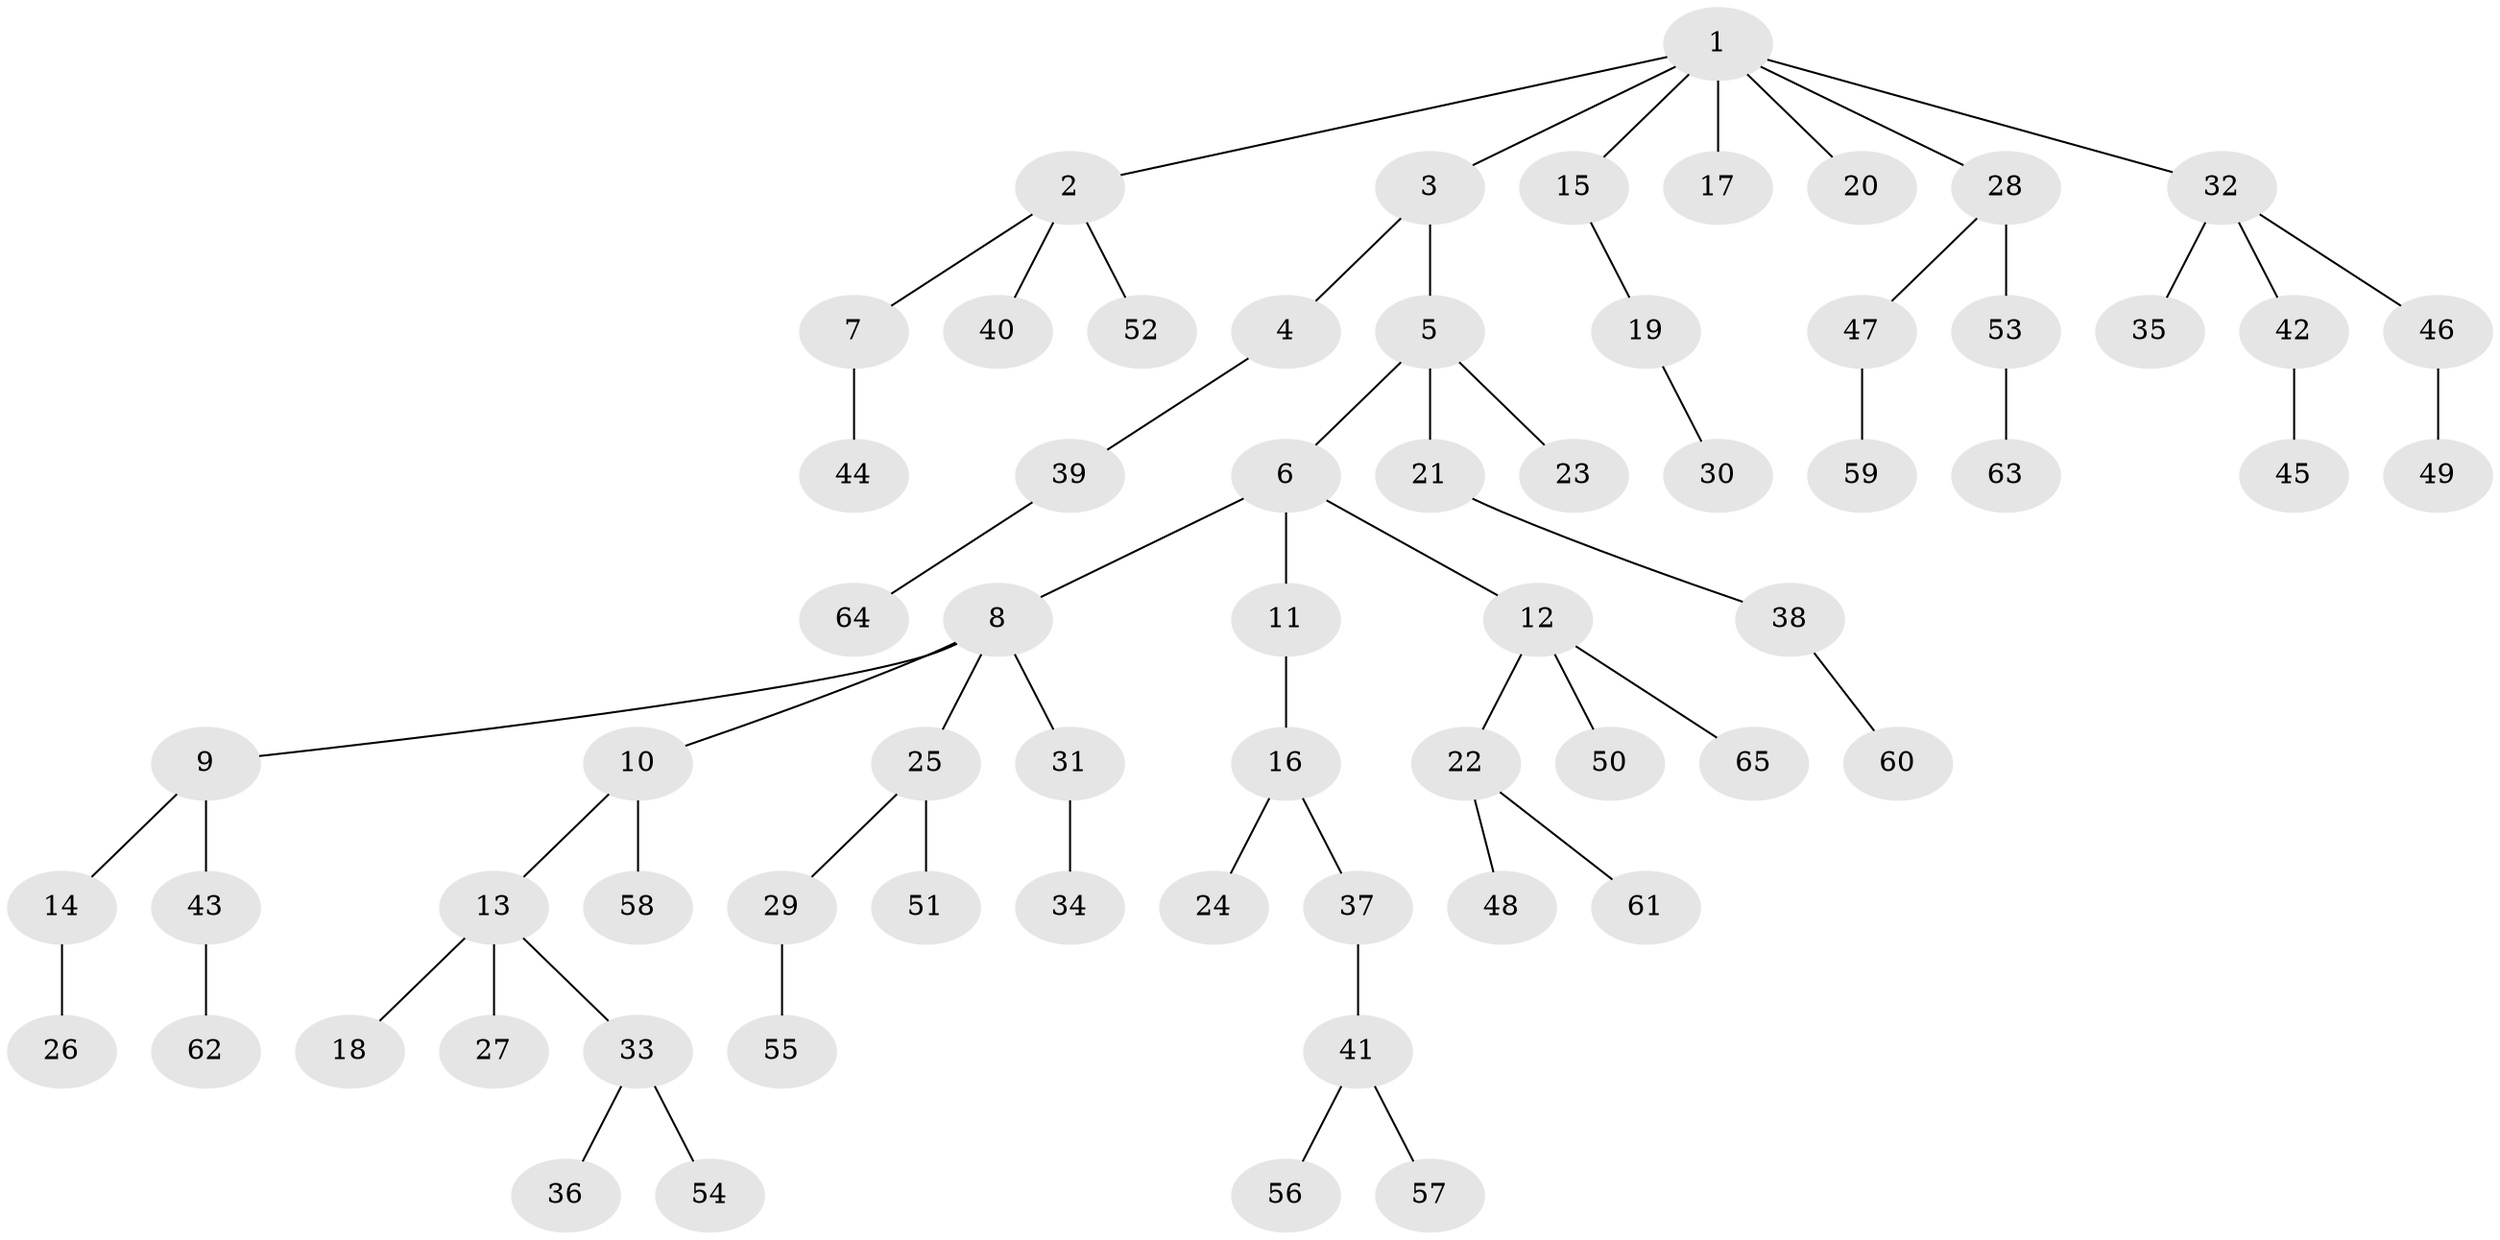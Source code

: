 // Generated by graph-tools (version 1.1) at 2025/11/02/27/25 16:11:27]
// undirected, 65 vertices, 64 edges
graph export_dot {
graph [start="1"]
  node [color=gray90,style=filled];
  1;
  2;
  3;
  4;
  5;
  6;
  7;
  8;
  9;
  10;
  11;
  12;
  13;
  14;
  15;
  16;
  17;
  18;
  19;
  20;
  21;
  22;
  23;
  24;
  25;
  26;
  27;
  28;
  29;
  30;
  31;
  32;
  33;
  34;
  35;
  36;
  37;
  38;
  39;
  40;
  41;
  42;
  43;
  44;
  45;
  46;
  47;
  48;
  49;
  50;
  51;
  52;
  53;
  54;
  55;
  56;
  57;
  58;
  59;
  60;
  61;
  62;
  63;
  64;
  65;
  1 -- 2;
  1 -- 3;
  1 -- 15;
  1 -- 17;
  1 -- 20;
  1 -- 28;
  1 -- 32;
  2 -- 7;
  2 -- 40;
  2 -- 52;
  3 -- 4;
  3 -- 5;
  4 -- 39;
  5 -- 6;
  5 -- 21;
  5 -- 23;
  6 -- 8;
  6 -- 11;
  6 -- 12;
  7 -- 44;
  8 -- 9;
  8 -- 10;
  8 -- 25;
  8 -- 31;
  9 -- 14;
  9 -- 43;
  10 -- 13;
  10 -- 58;
  11 -- 16;
  12 -- 22;
  12 -- 50;
  12 -- 65;
  13 -- 18;
  13 -- 27;
  13 -- 33;
  14 -- 26;
  15 -- 19;
  16 -- 24;
  16 -- 37;
  19 -- 30;
  21 -- 38;
  22 -- 48;
  22 -- 61;
  25 -- 29;
  25 -- 51;
  28 -- 47;
  28 -- 53;
  29 -- 55;
  31 -- 34;
  32 -- 35;
  32 -- 42;
  32 -- 46;
  33 -- 36;
  33 -- 54;
  37 -- 41;
  38 -- 60;
  39 -- 64;
  41 -- 56;
  41 -- 57;
  42 -- 45;
  43 -- 62;
  46 -- 49;
  47 -- 59;
  53 -- 63;
}
